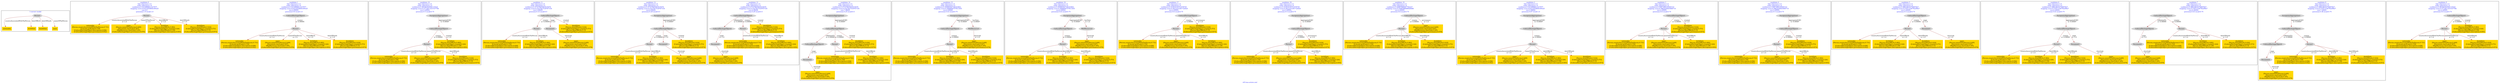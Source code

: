 digraph n0 {
fontcolor="blue"
remincross="true"
label="s03-ima-artists.xml"
subgraph cluster_0 {
label="1-correct model"
n2[style="filled",color="white",fillcolor="lightgray",label="Person1"];
n3[shape="plaintext",style="filled",fillcolor="gold",label="nationality"];
n4[shape="plaintext",style="filled",fillcolor="gold",label="birthDate"];
n5[shape="plaintext",style="filled",fillcolor="gold",label="deathDate"];
n6[shape="plaintext",style="filled",fillcolor="gold",label="name"];
}
subgraph cluster_1 {
label="candidate 0\nlink coherence:1.0\nnode coherence:1.0\nconfidence:0.5214966812327977\nmapping score:0.6321655604109325\ncost:4.0\n-precision:1.0-recall:1.0"
n8[style="filled",color="white",fillcolor="lightgray",label="Person1"];
n9[shape="plaintext",style="filled",fillcolor="gold",label="nationality\n[Person,countryAssociatedWithThePerson,0.731]\n[Concept,prefLabel,0.159]\n[CulturalHeritageObject,description,0.058]\n[CulturalHeritageObject,provenance,0.052]"];
n10[shape="plaintext",style="filled",fillcolor="gold",label="name\n[Person,nameOfThePerson,0.449]\n[Document,classLink,0.307]\n[WebResource,classLink,0.165]\n[CulturalHeritageObject,provenance,0.079]"];
n11[shape="plaintext",style="filled",fillcolor="gold",label="birthDate\n[Person,dateOfBirth,0.482]\n[CulturalHeritageObject,created,0.324]\n[Person,dateOfDeath,0.139]\n[CulturalHeritageObject,description,0.055]"];
n12[shape="plaintext",style="filled",fillcolor="gold",label="deathDate\n[Person,dateOfDeath,0.424]\n[CulturalHeritageObject,created,0.373]\n[Person,dateOfBirth,0.13]\n[CulturalHeritageObject,provenance,0.073]"];
}
subgraph cluster_2 {
label="candidate 1\nlink coherence:1.0\nnode coherence:1.0\nconfidence:0.5214966812327977\nmapping score:0.6321655604109325\ncost:4.99995\n-precision:0.8-recall:1.0"
n14[style="filled",color="white",fillcolor="lightgray",label="CulturalHeritageObject1"];
n15[style="filled",color="white",fillcolor="lightgray",label="Person1"];
n16[shape="plaintext",style="filled",fillcolor="gold",label="nationality\n[Person,countryAssociatedWithThePerson,0.731]\n[Concept,prefLabel,0.159]\n[CulturalHeritageObject,description,0.058]\n[CulturalHeritageObject,provenance,0.052]"];
n17[shape="plaintext",style="filled",fillcolor="gold",label="name\n[Person,nameOfThePerson,0.449]\n[Document,classLink,0.307]\n[WebResource,classLink,0.165]\n[CulturalHeritageObject,provenance,0.079]"];
n18[shape="plaintext",style="filled",fillcolor="gold",label="birthDate\n[Person,dateOfBirth,0.482]\n[CulturalHeritageObject,created,0.324]\n[Person,dateOfDeath,0.139]\n[CulturalHeritageObject,description,0.055]"];
n19[shape="plaintext",style="filled",fillcolor="gold",label="deathDate\n[Person,dateOfDeath,0.424]\n[CulturalHeritageObject,created,0.373]\n[Person,dateOfBirth,0.13]\n[CulturalHeritageObject,provenance,0.073]"];
}
subgraph cluster_3 {
label="candidate 10\nlink coherence:1.0\nnode coherence:1.0\nconfidence:0.48184342946133524\nmapping score:0.5772811431537784\ncost:5.99992\n-precision:0.5-recall:0.75"
n21[style="filled",color="white",fillcolor="lightgray",label="CulturalHeritageObject1"];
n22[style="filled",color="white",fillcolor="lightgray",label="Person1"];
n23[style="filled",color="white",fillcolor="lightgray",label="EuropeanaAggregation1"];
n24[shape="plaintext",style="filled",fillcolor="gold",label="nationality\n[Person,countryAssociatedWithThePerson,0.731]\n[Concept,prefLabel,0.159]\n[CulturalHeritageObject,description,0.058]\n[CulturalHeritageObject,provenance,0.052]"];
n25[shape="plaintext",style="filled",fillcolor="gold",label="birthDate\n[Person,dateOfBirth,0.482]\n[CulturalHeritageObject,created,0.324]\n[Person,dateOfDeath,0.139]\n[CulturalHeritageObject,description,0.055]"];
n26[shape="plaintext",style="filled",fillcolor="gold",label="name\n[Person,nameOfThePerson,0.449]\n[Document,classLink,0.307]\n[WebResource,classLink,0.165]\n[CulturalHeritageObject,provenance,0.079]"];
n27[shape="plaintext",style="filled",fillcolor="gold",label="deathDate\n[Person,dateOfDeath,0.424]\n[CulturalHeritageObject,created,0.373]\n[Person,dateOfBirth,0.13]\n[CulturalHeritageObject,provenance,0.073]"];
}
subgraph cluster_4 {
label="candidate 11\nlink coherence:1.0\nnode coherence:1.0\nconfidence:0.47337825563019476\nmapping score:0.5327927518767316\ncost:5.99995\n-precision:0.33-recall:0.5"
n29[style="filled",color="white",fillcolor="lightgray",label="CulturalHeritageObject1"];
n30[style="filled",color="white",fillcolor="lightgray",label="Person1"];
n31[style="filled",color="white",fillcolor="lightgray",label="Document1"];
n32[shape="plaintext",style="filled",fillcolor="gold",label="nationality\n[Person,countryAssociatedWithThePerson,0.731]\n[Concept,prefLabel,0.159]\n[CulturalHeritageObject,description,0.058]\n[CulturalHeritageObject,provenance,0.052]"];
n33[shape="plaintext",style="filled",fillcolor="gold",label="name\n[Person,nameOfThePerson,0.449]\n[Document,classLink,0.307]\n[WebResource,classLink,0.165]\n[CulturalHeritageObject,provenance,0.079]"];
n34[shape="plaintext",style="filled",fillcolor="gold",label="deathDate\n[Person,dateOfDeath,0.424]\n[CulturalHeritageObject,created,0.373]\n[Person,dateOfBirth,0.13]\n[CulturalHeritageObject,provenance,0.073]"];
n35[shape="plaintext",style="filled",fillcolor="gold",label="birthDate\n[Person,dateOfBirth,0.482]\n[CulturalHeritageObject,created,0.324]\n[Person,dateOfDeath,0.139]\n[CulturalHeritageObject,description,0.055]"];
}
subgraph cluster_5 {
label="candidate 12\nlink coherence:1.0\nnode coherence:1.0\nconfidence:0.47337825563019476\nmapping score:0.5327927518767316\ncost:6.99992\n-precision:0.29-recall:0.5"
n37[style="filled",color="white",fillcolor="lightgray",label="CulturalHeritageObject1"];
n38[style="filled",color="white",fillcolor="lightgray",label="Person1"];
n39[style="filled",color="white",fillcolor="lightgray",label="Document1"];
n40[style="filled",color="white",fillcolor="lightgray",label="EuropeanaAggregation1"];
n41[shape="plaintext",style="filled",fillcolor="gold",label="nationality\n[Person,countryAssociatedWithThePerson,0.731]\n[Concept,prefLabel,0.159]\n[CulturalHeritageObject,description,0.058]\n[CulturalHeritageObject,provenance,0.052]"];
n42[shape="plaintext",style="filled",fillcolor="gold",label="name\n[Person,nameOfThePerson,0.449]\n[Document,classLink,0.307]\n[WebResource,classLink,0.165]\n[CulturalHeritageObject,provenance,0.079]"];
n43[shape="plaintext",style="filled",fillcolor="gold",label="deathDate\n[Person,dateOfDeath,0.424]\n[CulturalHeritageObject,created,0.373]\n[Person,dateOfBirth,0.13]\n[CulturalHeritageObject,provenance,0.073]"];
n44[shape="plaintext",style="filled",fillcolor="gold",label="birthDate\n[Person,dateOfBirth,0.482]\n[CulturalHeritageObject,created,0.324]\n[Person,dateOfDeath,0.139]\n[CulturalHeritageObject,description,0.055]"];
}
subgraph cluster_6 {
label="candidate 13\nlink coherence:1.0\nnode coherence:1.0\nconfidence:0.47337825563019476\nmapping score:0.5327927518767316\ncost:6.99994\n-precision:0.29-recall:0.5"
n46[style="filled",color="white",fillcolor="lightgray",label="CulturalHeritageObject1"];
n47[style="filled",color="white",fillcolor="lightgray",label="CulturalHeritageObject2"];
n48[style="filled",color="white",fillcolor="lightgray",label="Person1"];
n49[style="filled",color="white",fillcolor="lightgray",label="Document2"];
n50[shape="plaintext",style="filled",fillcolor="gold",label="nationality\n[Person,countryAssociatedWithThePerson,0.731]\n[Concept,prefLabel,0.159]\n[CulturalHeritageObject,description,0.058]\n[CulturalHeritageObject,provenance,0.052]"];
n51[shape="plaintext",style="filled",fillcolor="gold",label="deathDate\n[Person,dateOfDeath,0.424]\n[CulturalHeritageObject,created,0.373]\n[Person,dateOfBirth,0.13]\n[CulturalHeritageObject,provenance,0.073]"];
n52[shape="plaintext",style="filled",fillcolor="gold",label="birthDate\n[Person,dateOfBirth,0.482]\n[CulturalHeritageObject,created,0.324]\n[Person,dateOfDeath,0.139]\n[CulturalHeritageObject,description,0.055]"];
n53[shape="plaintext",style="filled",fillcolor="gold",label="name\n[Person,nameOfThePerson,0.449]\n[Document,classLink,0.307]\n[WebResource,classLink,0.165]\n[CulturalHeritageObject,provenance,0.079]"];
}
subgraph cluster_7 {
label="candidate 14\nlink coherence:1.0\nnode coherence:1.0\nconfidence:0.47337825563019476\nmapping score:0.5327927518767316\ncost:7.99991\n-precision:0.25-recall:0.5"
n55[style="filled",color="white",fillcolor="lightgray",label="CulturalHeritageObject1"];
n56[style="filled",color="white",fillcolor="lightgray",label="CulturalHeritageObject2"];
n57[style="filled",color="white",fillcolor="lightgray",label="Person1"];
n58[style="filled",color="white",fillcolor="lightgray",label="Document2"];
n59[style="filled",color="white",fillcolor="lightgray",label="EuropeanaAggregation1"];
n60[shape="plaintext",style="filled",fillcolor="gold",label="nationality\n[Person,countryAssociatedWithThePerson,0.731]\n[Concept,prefLabel,0.159]\n[CulturalHeritageObject,description,0.058]\n[CulturalHeritageObject,provenance,0.052]"];
n61[shape="plaintext",style="filled",fillcolor="gold",label="deathDate\n[Person,dateOfDeath,0.424]\n[CulturalHeritageObject,created,0.373]\n[Person,dateOfBirth,0.13]\n[CulturalHeritageObject,provenance,0.073]"];
n62[shape="plaintext",style="filled",fillcolor="gold",label="birthDate\n[Person,dateOfBirth,0.482]\n[CulturalHeritageObject,created,0.324]\n[Person,dateOfDeath,0.139]\n[CulturalHeritageObject,description,0.055]"];
n63[shape="plaintext",style="filled",fillcolor="gold",label="name\n[Person,nameOfThePerson,0.449]\n[Document,classLink,0.307]\n[WebResource,classLink,0.165]\n[CulturalHeritageObject,provenance,0.079]"];
}
subgraph cluster_8 {
label="candidate 15\nlink coherence:1.0\nnode coherence:1.0\nconfidence:0.45068342728343663\nmapping score:0.5668944757611455\ncost:6.99989\n-precision:0.43-recall:0.75"
n65[style="filled",color="white",fillcolor="lightgray",label="CulturalHeritageObject1"];
n66[style="filled",color="white",fillcolor="lightgray",label="Person1"];
n67[style="filled",color="white",fillcolor="lightgray",label="EuropeanaAggregation1"];
n68[style="filled",color="white",fillcolor="lightgray",label="WebResource1"];
n69[shape="plaintext",style="filled",fillcolor="gold",label="name\n[Person,nameOfThePerson,0.449]\n[Document,classLink,0.307]\n[WebResource,classLink,0.165]\n[CulturalHeritageObject,provenance,0.079]"];
n70[shape="plaintext",style="filled",fillcolor="gold",label="nationality\n[Person,countryAssociatedWithThePerson,0.731]\n[Concept,prefLabel,0.159]\n[CulturalHeritageObject,description,0.058]\n[CulturalHeritageObject,provenance,0.052]"];
n71[shape="plaintext",style="filled",fillcolor="gold",label="birthDate\n[Person,dateOfBirth,0.482]\n[CulturalHeritageObject,created,0.324]\n[Person,dateOfDeath,0.139]\n[CulturalHeritageObject,description,0.055]"];
n72[shape="plaintext",style="filled",fillcolor="gold",label="deathDate\n[Person,dateOfDeath,0.424]\n[CulturalHeritageObject,created,0.373]\n[Person,dateOfBirth,0.13]\n[CulturalHeritageObject,provenance,0.073]"];
}
subgraph cluster_9 {
label="candidate 16\nlink coherence:1.0\nnode coherence:1.0\nconfidence:0.45068342728343663\nmapping score:0.5668944757611455\ncost:6.99992\n-precision:0.43-recall:0.75"
n74[style="filled",color="white",fillcolor="lightgray",label="CulturalHeritageObject1"];
n75[style="filled",color="white",fillcolor="lightgray",label="Person1"];
n76[style="filled",color="white",fillcolor="lightgray",label="EuropeanaAggregation1"];
n77[style="filled",color="white",fillcolor="lightgray",label="WebResource2"];
n78[shape="plaintext",style="filled",fillcolor="gold",label="nationality\n[Person,countryAssociatedWithThePerson,0.731]\n[Concept,prefLabel,0.159]\n[CulturalHeritageObject,description,0.058]\n[CulturalHeritageObject,provenance,0.052]"];
n79[shape="plaintext",style="filled",fillcolor="gold",label="birthDate\n[Person,dateOfBirth,0.482]\n[CulturalHeritageObject,created,0.324]\n[Person,dateOfDeath,0.139]\n[CulturalHeritageObject,description,0.055]"];
n80[shape="plaintext",style="filled",fillcolor="gold",label="deathDate\n[Person,dateOfDeath,0.424]\n[CulturalHeritageObject,created,0.373]\n[Person,dateOfBirth,0.13]\n[CulturalHeritageObject,provenance,0.073]"];
n81[shape="plaintext",style="filled",fillcolor="gold",label="name\n[Person,nameOfThePerson,0.449]\n[Document,classLink,0.307]\n[WebResource,classLink,0.165]\n[CulturalHeritageObject,provenance,0.079]"];
}
subgraph cluster_10 {
label="candidate 17\nlink coherence:1.0\nnode coherence:1.0\nconfidence:0.43363218751678745\nmapping score:0.5612107291722624\ncost:4.99995\n-precision:0.6-recall:0.75"
n83[style="filled",color="white",fillcolor="lightgray",label="CulturalHeritageObject1"];
n84[style="filled",color="white",fillcolor="lightgray",label="Person1"];
n85[shape="plaintext",style="filled",fillcolor="gold",label="nationality\n[Person,countryAssociatedWithThePerson,0.731]\n[Concept,prefLabel,0.159]\n[CulturalHeritageObject,description,0.058]\n[CulturalHeritageObject,provenance,0.052]"];
n86[shape="plaintext",style="filled",fillcolor="gold",label="name\n[Person,nameOfThePerson,0.449]\n[Document,classLink,0.307]\n[WebResource,classLink,0.165]\n[CulturalHeritageObject,provenance,0.079]"];
n87[shape="plaintext",style="filled",fillcolor="gold",label="birthDate\n[Person,dateOfBirth,0.482]\n[CulturalHeritageObject,created,0.324]\n[Person,dateOfDeath,0.139]\n[CulturalHeritageObject,description,0.055]"];
n88[shape="plaintext",style="filled",fillcolor="gold",label="deathDate\n[Person,dateOfDeath,0.424]\n[CulturalHeritageObject,created,0.373]\n[Person,dateOfBirth,0.13]\n[CulturalHeritageObject,provenance,0.073]"];
}
subgraph cluster_11 {
label="candidate 18\nlink coherence:1.0\nnode coherence:1.0\nconfidence:0.43363218751678745\nmapping score:0.5612107291722624\ncost:5.99992\n-precision:0.5-recall:0.75"
n90[style="filled",color="white",fillcolor="lightgray",label="CulturalHeritageObject1"];
n91[style="filled",color="white",fillcolor="lightgray",label="Person1"];
n92[style="filled",color="white",fillcolor="lightgray",label="EuropeanaAggregation1"];
n93[shape="plaintext",style="filled",fillcolor="gold",label="nationality\n[Person,countryAssociatedWithThePerson,0.731]\n[Concept,prefLabel,0.159]\n[CulturalHeritageObject,description,0.058]\n[CulturalHeritageObject,provenance,0.052]"];
n94[shape="plaintext",style="filled",fillcolor="gold",label="name\n[Person,nameOfThePerson,0.449]\n[Document,classLink,0.307]\n[WebResource,classLink,0.165]\n[CulturalHeritageObject,provenance,0.079]"];
n95[shape="plaintext",style="filled",fillcolor="gold",label="birthDate\n[Person,dateOfBirth,0.482]\n[CulturalHeritageObject,created,0.324]\n[Person,dateOfDeath,0.139]\n[CulturalHeritageObject,description,0.055]"];
n96[shape="plaintext",style="filled",fillcolor="gold",label="deathDate\n[Person,dateOfDeath,0.424]\n[CulturalHeritageObject,created,0.373]\n[Person,dateOfBirth,0.13]\n[CulturalHeritageObject,provenance,0.073]"];
}
subgraph cluster_12 {
label="candidate 19\nlink coherence:1.0\nnode coherence:1.0\nconfidence:0.42897668467792227\nmapping score:0.5596588948926408\ncost:4.99995\n-precision:0.6-recall:0.75"
n98[style="filled",color="white",fillcolor="lightgray",label="CulturalHeritageObject1"];
n99[style="filled",color="white",fillcolor="lightgray",label="Person1"];
n100[shape="plaintext",style="filled",fillcolor="gold",label="nationality\n[Person,countryAssociatedWithThePerson,0.731]\n[Concept,prefLabel,0.159]\n[CulturalHeritageObject,description,0.058]\n[CulturalHeritageObject,provenance,0.052]"];
n101[shape="plaintext",style="filled",fillcolor="gold",label="birthDate\n[Person,dateOfBirth,0.482]\n[CulturalHeritageObject,created,0.324]\n[Person,dateOfDeath,0.139]\n[CulturalHeritageObject,description,0.055]"];
n102[shape="plaintext",style="filled",fillcolor="gold",label="deathDate\n[Person,dateOfDeath,0.424]\n[CulturalHeritageObject,created,0.373]\n[Person,dateOfBirth,0.13]\n[CulturalHeritageObject,provenance,0.073]"];
n103[shape="plaintext",style="filled",fillcolor="gold",label="name\n[Person,nameOfThePerson,0.449]\n[Document,classLink,0.307]\n[WebResource,classLink,0.165]\n[CulturalHeritageObject,provenance,0.079]"];
}
subgraph cluster_13 {
label="candidate 2\nlink coherence:1.0\nnode coherence:1.0\nconfidence:0.5214966812327977\nmapping score:0.6321655604109325\ncost:5.99992\n-precision:0.67-recall:1.0"
n105[style="filled",color="white",fillcolor="lightgray",label="CulturalHeritageObject1"];
n106[style="filled",color="white",fillcolor="lightgray",label="Person1"];
n107[style="filled",color="white",fillcolor="lightgray",label="EuropeanaAggregation1"];
n108[shape="plaintext",style="filled",fillcolor="gold",label="nationality\n[Person,countryAssociatedWithThePerson,0.731]\n[Concept,prefLabel,0.159]\n[CulturalHeritageObject,description,0.058]\n[CulturalHeritageObject,provenance,0.052]"];
n109[shape="plaintext",style="filled",fillcolor="gold",label="name\n[Person,nameOfThePerson,0.449]\n[Document,classLink,0.307]\n[WebResource,classLink,0.165]\n[CulturalHeritageObject,provenance,0.079]"];
n110[shape="plaintext",style="filled",fillcolor="gold",label="birthDate\n[Person,dateOfBirth,0.482]\n[CulturalHeritageObject,created,0.324]\n[Person,dateOfDeath,0.139]\n[CulturalHeritageObject,description,0.055]"];
n111[shape="plaintext",style="filled",fillcolor="gold",label="deathDate\n[Person,dateOfDeath,0.424]\n[CulturalHeritageObject,created,0.373]\n[Person,dateOfBirth,0.13]\n[CulturalHeritageObject,provenance,0.073]"];
}
subgraph cluster_14 {
label="candidate 3\nlink coherence:1.0\nnode coherence:1.0\nconfidence:0.5087288330940143\nmapping score:0.5862429443646714\ncost:4.99995\n-precision:0.6-recall:0.75"
n113[style="filled",color="white",fillcolor="lightgray",label="CulturalHeritageObject1"];
n114[style="filled",color="white",fillcolor="lightgray",label="Person1"];
n115[shape="plaintext",style="filled",fillcolor="gold",label="nationality\n[Person,countryAssociatedWithThePerson,0.731]\n[Concept,prefLabel,0.159]\n[CulturalHeritageObject,description,0.058]\n[CulturalHeritageObject,provenance,0.052]"];
n116[shape="plaintext",style="filled",fillcolor="gold",label="deathDate\n[Person,dateOfDeath,0.424]\n[CulturalHeritageObject,created,0.373]\n[Person,dateOfBirth,0.13]\n[CulturalHeritageObject,provenance,0.073]"];
n117[shape="plaintext",style="filled",fillcolor="gold",label="name\n[Person,nameOfThePerson,0.449]\n[Document,classLink,0.307]\n[WebResource,classLink,0.165]\n[CulturalHeritageObject,provenance,0.079]"];
n118[shape="plaintext",style="filled",fillcolor="gold",label="birthDate\n[Person,dateOfBirth,0.482]\n[CulturalHeritageObject,created,0.324]\n[Person,dateOfDeath,0.139]\n[CulturalHeritageObject,description,0.055]"];
}
subgraph cluster_15 {
label="candidate 4\nlink coherence:1.0\nnode coherence:1.0\nconfidence:0.5087288330940143\nmapping score:0.5862429443646714\ncost:5.99992\n-precision:0.5-recall:0.75"
n120[style="filled",color="white",fillcolor="lightgray",label="CulturalHeritageObject1"];
n121[style="filled",color="white",fillcolor="lightgray",label="Person1"];
n122[style="filled",color="white",fillcolor="lightgray",label="EuropeanaAggregation1"];
n123[shape="plaintext",style="filled",fillcolor="gold",label="nationality\n[Person,countryAssociatedWithThePerson,0.731]\n[Concept,prefLabel,0.159]\n[CulturalHeritageObject,description,0.058]\n[CulturalHeritageObject,provenance,0.052]"];
n124[shape="plaintext",style="filled",fillcolor="gold",label="deathDate\n[Person,dateOfDeath,0.424]\n[CulturalHeritageObject,created,0.373]\n[Person,dateOfBirth,0.13]\n[CulturalHeritageObject,provenance,0.073]"];
n125[shape="plaintext",style="filled",fillcolor="gold",label="name\n[Person,nameOfThePerson,0.449]\n[Document,classLink,0.307]\n[WebResource,classLink,0.165]\n[CulturalHeritageObject,provenance,0.079]"];
n126[shape="plaintext",style="filled",fillcolor="gold",label="birthDate\n[Person,dateOfBirth,0.482]\n[CulturalHeritageObject,created,0.324]\n[Person,dateOfDeath,0.139]\n[CulturalHeritageObject,description,0.055]"];
}
subgraph cluster_16 {
label="candidate 5\nlink coherence:1.0\nnode coherence:1.0\nconfidence:0.48614610376897827\nmapping score:0.5787153679229927\ncost:5.99995\n-precision:0.5-recall:0.75"
n128[style="filled",color="white",fillcolor="lightgray",label="CulturalHeritageObject1"];
n129[style="filled",color="white",fillcolor="lightgray",label="Person1"];
n130[style="filled",color="white",fillcolor="lightgray",label="Document1"];
n131[shape="plaintext",style="filled",fillcolor="gold",label="nationality\n[Person,countryAssociatedWithThePerson,0.731]\n[Concept,prefLabel,0.159]\n[CulturalHeritageObject,description,0.058]\n[CulturalHeritageObject,provenance,0.052]"];
n132[shape="plaintext",style="filled",fillcolor="gold",label="name\n[Person,nameOfThePerson,0.449]\n[Document,classLink,0.307]\n[WebResource,classLink,0.165]\n[CulturalHeritageObject,provenance,0.079]"];
n133[shape="plaintext",style="filled",fillcolor="gold",label="birthDate\n[Person,dateOfBirth,0.482]\n[CulturalHeritageObject,created,0.324]\n[Person,dateOfDeath,0.139]\n[CulturalHeritageObject,description,0.055]"];
n134[shape="plaintext",style="filled",fillcolor="gold",label="deathDate\n[Person,dateOfDeath,0.424]\n[CulturalHeritageObject,created,0.373]\n[Person,dateOfBirth,0.13]\n[CulturalHeritageObject,provenance,0.073]"];
}
subgraph cluster_17 {
label="candidate 6\nlink coherence:1.0\nnode coherence:1.0\nconfidence:0.48614610376897827\nmapping score:0.5787153679229927\ncost:6.99992\n-precision:0.43-recall:0.75"
n136[style="filled",color="white",fillcolor="lightgray",label="CulturalHeritageObject1"];
n137[style="filled",color="white",fillcolor="lightgray",label="Person1"];
n138[style="filled",color="white",fillcolor="lightgray",label="Document1"];
n139[style="filled",color="white",fillcolor="lightgray",label="EuropeanaAggregation1"];
n140[shape="plaintext",style="filled",fillcolor="gold",label="nationality\n[Person,countryAssociatedWithThePerson,0.731]\n[Concept,prefLabel,0.159]\n[CulturalHeritageObject,description,0.058]\n[CulturalHeritageObject,provenance,0.052]"];
n141[shape="plaintext",style="filled",fillcolor="gold",label="name\n[Person,nameOfThePerson,0.449]\n[Document,classLink,0.307]\n[WebResource,classLink,0.165]\n[CulturalHeritageObject,provenance,0.079]"];
n142[shape="plaintext",style="filled",fillcolor="gold",label="birthDate\n[Person,dateOfBirth,0.482]\n[CulturalHeritageObject,created,0.324]\n[Person,dateOfDeath,0.139]\n[CulturalHeritageObject,description,0.055]"];
n143[shape="plaintext",style="filled",fillcolor="gold",label="deathDate\n[Person,dateOfDeath,0.424]\n[CulturalHeritageObject,created,0.373]\n[Person,dateOfBirth,0.13]\n[CulturalHeritageObject,provenance,0.073]"];
}
subgraph cluster_18 {
label="candidate 7\nlink coherence:1.0\nnode coherence:1.0\nconfidence:0.48614610376897827\nmapping score:0.5787153679229927\ncost:6.99994\n-precision:0.43-recall:0.75"
n145[style="filled",color="white",fillcolor="lightgray",label="CulturalHeritageObject1"];
n146[style="filled",color="white",fillcolor="lightgray",label="CulturalHeritageObject2"];
n147[style="filled",color="white",fillcolor="lightgray",label="Person1"];
n148[style="filled",color="white",fillcolor="lightgray",label="Document2"];
n149[shape="plaintext",style="filled",fillcolor="gold",label="nationality\n[Person,countryAssociatedWithThePerson,0.731]\n[Concept,prefLabel,0.159]\n[CulturalHeritageObject,description,0.058]\n[CulturalHeritageObject,provenance,0.052]"];
n150[shape="plaintext",style="filled",fillcolor="gold",label="birthDate\n[Person,dateOfBirth,0.482]\n[CulturalHeritageObject,created,0.324]\n[Person,dateOfDeath,0.139]\n[CulturalHeritageObject,description,0.055]"];
n151[shape="plaintext",style="filled",fillcolor="gold",label="name\n[Person,nameOfThePerson,0.449]\n[Document,classLink,0.307]\n[WebResource,classLink,0.165]\n[CulturalHeritageObject,provenance,0.079]"];
n152[shape="plaintext",style="filled",fillcolor="gold",label="deathDate\n[Person,dateOfDeath,0.424]\n[CulturalHeritageObject,created,0.373]\n[Person,dateOfBirth,0.13]\n[CulturalHeritageObject,provenance,0.073]"];
}
subgraph cluster_19 {
label="candidate 8\nlink coherence:1.0\nnode coherence:1.0\nconfidence:0.48614610376897827\nmapping score:0.5787153679229927\ncost:7.99991\n-precision:0.38-recall:0.75"
n154[style="filled",color="white",fillcolor="lightgray",label="CulturalHeritageObject1"];
n155[style="filled",color="white",fillcolor="lightgray",label="CulturalHeritageObject2"];
n156[style="filled",color="white",fillcolor="lightgray",label="Person1"];
n157[style="filled",color="white",fillcolor="lightgray",label="Document2"];
n158[style="filled",color="white",fillcolor="lightgray",label="EuropeanaAggregation1"];
n159[shape="plaintext",style="filled",fillcolor="gold",label="nationality\n[Person,countryAssociatedWithThePerson,0.731]\n[Concept,prefLabel,0.159]\n[CulturalHeritageObject,description,0.058]\n[CulturalHeritageObject,provenance,0.052]"];
n160[shape="plaintext",style="filled",fillcolor="gold",label="birthDate\n[Person,dateOfBirth,0.482]\n[CulturalHeritageObject,created,0.324]\n[Person,dateOfDeath,0.139]\n[CulturalHeritageObject,description,0.055]"];
n161[shape="plaintext",style="filled",fillcolor="gold",label="name\n[Person,nameOfThePerson,0.449]\n[Document,classLink,0.307]\n[WebResource,classLink,0.165]\n[CulturalHeritageObject,provenance,0.079]"];
n162[shape="plaintext",style="filled",fillcolor="gold",label="deathDate\n[Person,dateOfDeath,0.424]\n[CulturalHeritageObject,created,0.373]\n[Person,dateOfBirth,0.13]\n[CulturalHeritageObject,provenance,0.073]"];
}
subgraph cluster_20 {
label="candidate 9\nlink coherence:1.0\nnode coherence:1.0\nconfidence:0.48184342946133524\nmapping score:0.5772811431537784\ncost:4.99995\n-precision:0.6-recall:0.75"
n164[style="filled",color="white",fillcolor="lightgray",label="CulturalHeritageObject1"];
n165[style="filled",color="white",fillcolor="lightgray",label="Person1"];
n166[shape="plaintext",style="filled",fillcolor="gold",label="nationality\n[Person,countryAssociatedWithThePerson,0.731]\n[Concept,prefLabel,0.159]\n[CulturalHeritageObject,description,0.058]\n[CulturalHeritageObject,provenance,0.052]"];
n167[shape="plaintext",style="filled",fillcolor="gold",label="birthDate\n[Person,dateOfBirth,0.482]\n[CulturalHeritageObject,created,0.324]\n[Person,dateOfDeath,0.139]\n[CulturalHeritageObject,description,0.055]"];
n168[shape="plaintext",style="filled",fillcolor="gold",label="name\n[Person,nameOfThePerson,0.449]\n[Document,classLink,0.307]\n[WebResource,classLink,0.165]\n[CulturalHeritageObject,provenance,0.079]"];
n169[shape="plaintext",style="filled",fillcolor="gold",label="deathDate\n[Person,dateOfDeath,0.424]\n[CulturalHeritageObject,created,0.373]\n[Person,dateOfBirth,0.13]\n[CulturalHeritageObject,provenance,0.073]"];
}
n2 -> n3[color="brown",fontcolor="black",label="countryAssociatedWithThePerson"]
n2 -> n4[color="brown",fontcolor="black",label="dateOfBirth"]
n2 -> n5[color="brown",fontcolor="black",label="dateOfDeath"]
n2 -> n6[color="brown",fontcolor="black",label="nameOfThePerson"]
n8 -> n9[color="brown",fontcolor="black",label="countryAssociatedWithThePerson\nw=1.0"]
n8 -> n10[color="brown",fontcolor="black",label="nameOfThePerson\nw=1.0"]
n8 -> n11[color="brown",fontcolor="black",label="dateOfBirth\nw=1.0"]
n8 -> n12[color="brown",fontcolor="black",label="dateOfDeath\nw=1.0"]
n14 -> n15[color="brown",fontcolor="black",label="creator\nw=0.99995"]
n15 -> n16[color="brown",fontcolor="black",label="countryAssociatedWithThePerson\nw=1.0"]
n15 -> n17[color="brown",fontcolor="black",label="nameOfThePerson\nw=1.0"]
n15 -> n18[color="brown",fontcolor="black",label="dateOfBirth\nw=1.0"]
n15 -> n19[color="brown",fontcolor="black",label="dateOfDeath\nw=1.0"]
n21 -> n22[color="brown",fontcolor="black",label="creator\nw=0.99995"]
n23 -> n21[color="brown",fontcolor="black",label="aggregatedCHO\nw=0.99997"]
n22 -> n24[color="brown",fontcolor="black",label="countryAssociatedWithThePerson\nw=1.0"]
n21 -> n25[color="brown",fontcolor="black",label="created\nw=1.0"]
n22 -> n26[color="brown",fontcolor="black",label="nameOfThePerson\nw=1.0"]
n22 -> n27[color="brown",fontcolor="black",label="dateOfDeath\nw=1.0"]
n29 -> n30[color="brown",fontcolor="black",label="creator\nw=0.99995"]
n29 -> n31[color="brown",fontcolor="black",label="page\nw=1.0"]
n30 -> n32[color="brown",fontcolor="black",label="countryAssociatedWithThePerson\nw=1.0"]
n31 -> n33[color="brown",fontcolor="black",label="classLink\nw=1.0"]
n29 -> n34[color="brown",fontcolor="black",label="created\nw=1.0"]
n30 -> n35[color="brown",fontcolor="black",label="dateOfBirth\nw=1.0"]
n37 -> n38[color="brown",fontcolor="black",label="creator\nw=0.99995"]
n37 -> n39[color="brown",fontcolor="black",label="page\nw=1.0"]
n40 -> n37[color="brown",fontcolor="black",label="aggregatedCHO\nw=0.99997"]
n38 -> n41[color="brown",fontcolor="black",label="countryAssociatedWithThePerson\nw=1.0"]
n39 -> n42[color="brown",fontcolor="black",label="classLink\nw=1.0"]
n37 -> n43[color="brown",fontcolor="black",label="created\nw=1.0"]
n38 -> n44[color="brown",fontcolor="black",label="dateOfBirth\nw=1.0"]
n46 -> n47[color="brown",fontcolor="black",label="isRelatedTo\nw=0.99999"]
n46 -> n48[color="brown",fontcolor="black",label="creator\nw=0.99995"]
n47 -> n49[color="brown",fontcolor="black",label="page\nw=1.0"]
n48 -> n50[color="brown",fontcolor="black",label="countryAssociatedWithThePerson\nw=1.0"]
n46 -> n51[color="brown",fontcolor="black",label="created\nw=1.0"]
n48 -> n52[color="brown",fontcolor="black",label="dateOfBirth\nw=1.0"]
n49 -> n53[color="brown",fontcolor="black",label="classLink\nw=1.0"]
n55 -> n56[color="brown",fontcolor="black",label="isRelatedTo\nw=0.99999"]
n55 -> n57[color="brown",fontcolor="black",label="creator\nw=0.99995"]
n56 -> n58[color="brown",fontcolor="black",label="page\nw=1.0"]
n59 -> n55[color="brown",fontcolor="black",label="aggregatedCHO\nw=0.99997"]
n57 -> n60[color="brown",fontcolor="black",label="countryAssociatedWithThePerson\nw=1.0"]
n55 -> n61[color="brown",fontcolor="black",label="created\nw=1.0"]
n57 -> n62[color="brown",fontcolor="black",label="dateOfBirth\nw=1.0"]
n58 -> n63[color="brown",fontcolor="black",label="classLink\nw=1.0"]
n65 -> n66[color="brown",fontcolor="black",label="creator\nw=0.99995"]
n67 -> n65[color="brown",fontcolor="black",label="aggregatedCHO\nw=0.99997"]
n67 -> n68[color="brown",fontcolor="black",label="hasView\nw=0.99997"]
n68 -> n69[color="brown",fontcolor="black",label="classLink\nw=1.0"]
n66 -> n70[color="brown",fontcolor="black",label="countryAssociatedWithThePerson\nw=1.0"]
n66 -> n71[color="brown",fontcolor="black",label="dateOfBirth\nw=1.0"]
n66 -> n72[color="brown",fontcolor="black",label="dateOfDeath\nw=1.0"]
n74 -> n75[color="brown",fontcolor="black",label="creator\nw=0.99995"]
n76 -> n74[color="brown",fontcolor="black",label="aggregatedCHO\nw=0.99997"]
n76 -> n77[color="brown",fontcolor="black",label="hasView\nw=1.0"]
n75 -> n78[color="brown",fontcolor="black",label="countryAssociatedWithThePerson\nw=1.0"]
n75 -> n79[color="brown",fontcolor="black",label="dateOfBirth\nw=1.0"]
n75 -> n80[color="brown",fontcolor="black",label="dateOfDeath\nw=1.0"]
n77 -> n81[color="brown",fontcolor="black",label="classLink\nw=1.0"]
n83 -> n84[color="brown",fontcolor="black",label="creator\nw=0.99995"]
n84 -> n85[color="brown",fontcolor="black",label="countryAssociatedWithThePerson\nw=1.0"]
n84 -> n86[color="brown",fontcolor="black",label="nameOfThePerson\nw=1.0"]
n84 -> n87[color="brown",fontcolor="black",label="dateOfBirth\nw=1.0"]
n83 -> n88[color="brown",fontcolor="black",label="provenance\nw=1.0"]
n90 -> n91[color="brown",fontcolor="black",label="creator\nw=0.99995"]
n92 -> n90[color="brown",fontcolor="black",label="aggregatedCHO\nw=0.99997"]
n91 -> n93[color="brown",fontcolor="black",label="countryAssociatedWithThePerson\nw=1.0"]
n91 -> n94[color="brown",fontcolor="black",label="nameOfThePerson\nw=1.0"]
n91 -> n95[color="brown",fontcolor="black",label="dateOfBirth\nw=1.0"]
n90 -> n96[color="brown",fontcolor="black",label="provenance\nw=1.0"]
n98 -> n99[color="brown",fontcolor="black",label="creator\nw=0.99995"]
n99 -> n100[color="brown",fontcolor="black",label="countryAssociatedWithThePerson\nw=1.0"]
n99 -> n101[color="brown",fontcolor="black",label="dateOfBirth\nw=1.0"]
n99 -> n102[color="brown",fontcolor="black",label="dateOfDeath\nw=1.0"]
n98 -> n103[color="brown",fontcolor="black",label="provenance\nw=1.0"]
n105 -> n106[color="brown",fontcolor="black",label="creator\nw=0.99995"]
n107 -> n105[color="brown",fontcolor="black",label="aggregatedCHO\nw=0.99997"]
n106 -> n108[color="brown",fontcolor="black",label="countryAssociatedWithThePerson\nw=1.0"]
n106 -> n109[color="brown",fontcolor="black",label="nameOfThePerson\nw=1.0"]
n106 -> n110[color="brown",fontcolor="black",label="dateOfBirth\nw=1.0"]
n106 -> n111[color="brown",fontcolor="black",label="dateOfDeath\nw=1.0"]
n113 -> n114[color="brown",fontcolor="black",label="creator\nw=0.99995"]
n114 -> n115[color="brown",fontcolor="black",label="countryAssociatedWithThePerson\nw=1.0"]
n113 -> n116[color="brown",fontcolor="black",label="created\nw=1.0"]
n114 -> n117[color="brown",fontcolor="black",label="nameOfThePerson\nw=1.0"]
n114 -> n118[color="brown",fontcolor="black",label="dateOfBirth\nw=1.0"]
n120 -> n121[color="brown",fontcolor="black",label="creator\nw=0.99995"]
n122 -> n120[color="brown",fontcolor="black",label="aggregatedCHO\nw=0.99997"]
n121 -> n123[color="brown",fontcolor="black",label="countryAssociatedWithThePerson\nw=1.0"]
n120 -> n124[color="brown",fontcolor="black",label="created\nw=1.0"]
n121 -> n125[color="brown",fontcolor="black",label="nameOfThePerson\nw=1.0"]
n121 -> n126[color="brown",fontcolor="black",label="dateOfBirth\nw=1.0"]
n128 -> n129[color="brown",fontcolor="black",label="creator\nw=0.99995"]
n128 -> n130[color="brown",fontcolor="black",label="page\nw=1.0"]
n129 -> n131[color="brown",fontcolor="black",label="countryAssociatedWithThePerson\nw=1.0"]
n130 -> n132[color="brown",fontcolor="black",label="classLink\nw=1.0"]
n129 -> n133[color="brown",fontcolor="black",label="dateOfBirth\nw=1.0"]
n129 -> n134[color="brown",fontcolor="black",label="dateOfDeath\nw=1.0"]
n136 -> n137[color="brown",fontcolor="black",label="creator\nw=0.99995"]
n136 -> n138[color="brown",fontcolor="black",label="page\nw=1.0"]
n139 -> n136[color="brown",fontcolor="black",label="aggregatedCHO\nw=0.99997"]
n137 -> n140[color="brown",fontcolor="black",label="countryAssociatedWithThePerson\nw=1.0"]
n138 -> n141[color="brown",fontcolor="black",label="classLink\nw=1.0"]
n137 -> n142[color="brown",fontcolor="black",label="dateOfBirth\nw=1.0"]
n137 -> n143[color="brown",fontcolor="black",label="dateOfDeath\nw=1.0"]
n145 -> n146[color="brown",fontcolor="black",label="isRelatedTo\nw=0.99999"]
n145 -> n147[color="brown",fontcolor="black",label="creator\nw=0.99995"]
n146 -> n148[color="brown",fontcolor="black",label="page\nw=1.0"]
n147 -> n149[color="brown",fontcolor="black",label="countryAssociatedWithThePerson\nw=1.0"]
n147 -> n150[color="brown",fontcolor="black",label="dateOfBirth\nw=1.0"]
n148 -> n151[color="brown",fontcolor="black",label="classLink\nw=1.0"]
n147 -> n152[color="brown",fontcolor="black",label="dateOfDeath\nw=1.0"]
n154 -> n155[color="brown",fontcolor="black",label="isRelatedTo\nw=0.99999"]
n154 -> n156[color="brown",fontcolor="black",label="creator\nw=0.99995"]
n155 -> n157[color="brown",fontcolor="black",label="page\nw=1.0"]
n158 -> n154[color="brown",fontcolor="black",label="aggregatedCHO\nw=0.99997"]
n156 -> n159[color="brown",fontcolor="black",label="countryAssociatedWithThePerson\nw=1.0"]
n156 -> n160[color="brown",fontcolor="black",label="dateOfBirth\nw=1.0"]
n157 -> n161[color="brown",fontcolor="black",label="classLink\nw=1.0"]
n156 -> n162[color="brown",fontcolor="black",label="dateOfDeath\nw=1.0"]
n164 -> n165[color="brown",fontcolor="black",label="creator\nw=0.99995"]
n165 -> n166[color="brown",fontcolor="black",label="countryAssociatedWithThePerson\nw=1.0"]
n164 -> n167[color="brown",fontcolor="black",label="created\nw=1.0"]
n165 -> n168[color="brown",fontcolor="black",label="nameOfThePerson\nw=1.0"]
n165 -> n169[color="brown",fontcolor="black",label="dateOfDeath\nw=1.0"]
}
